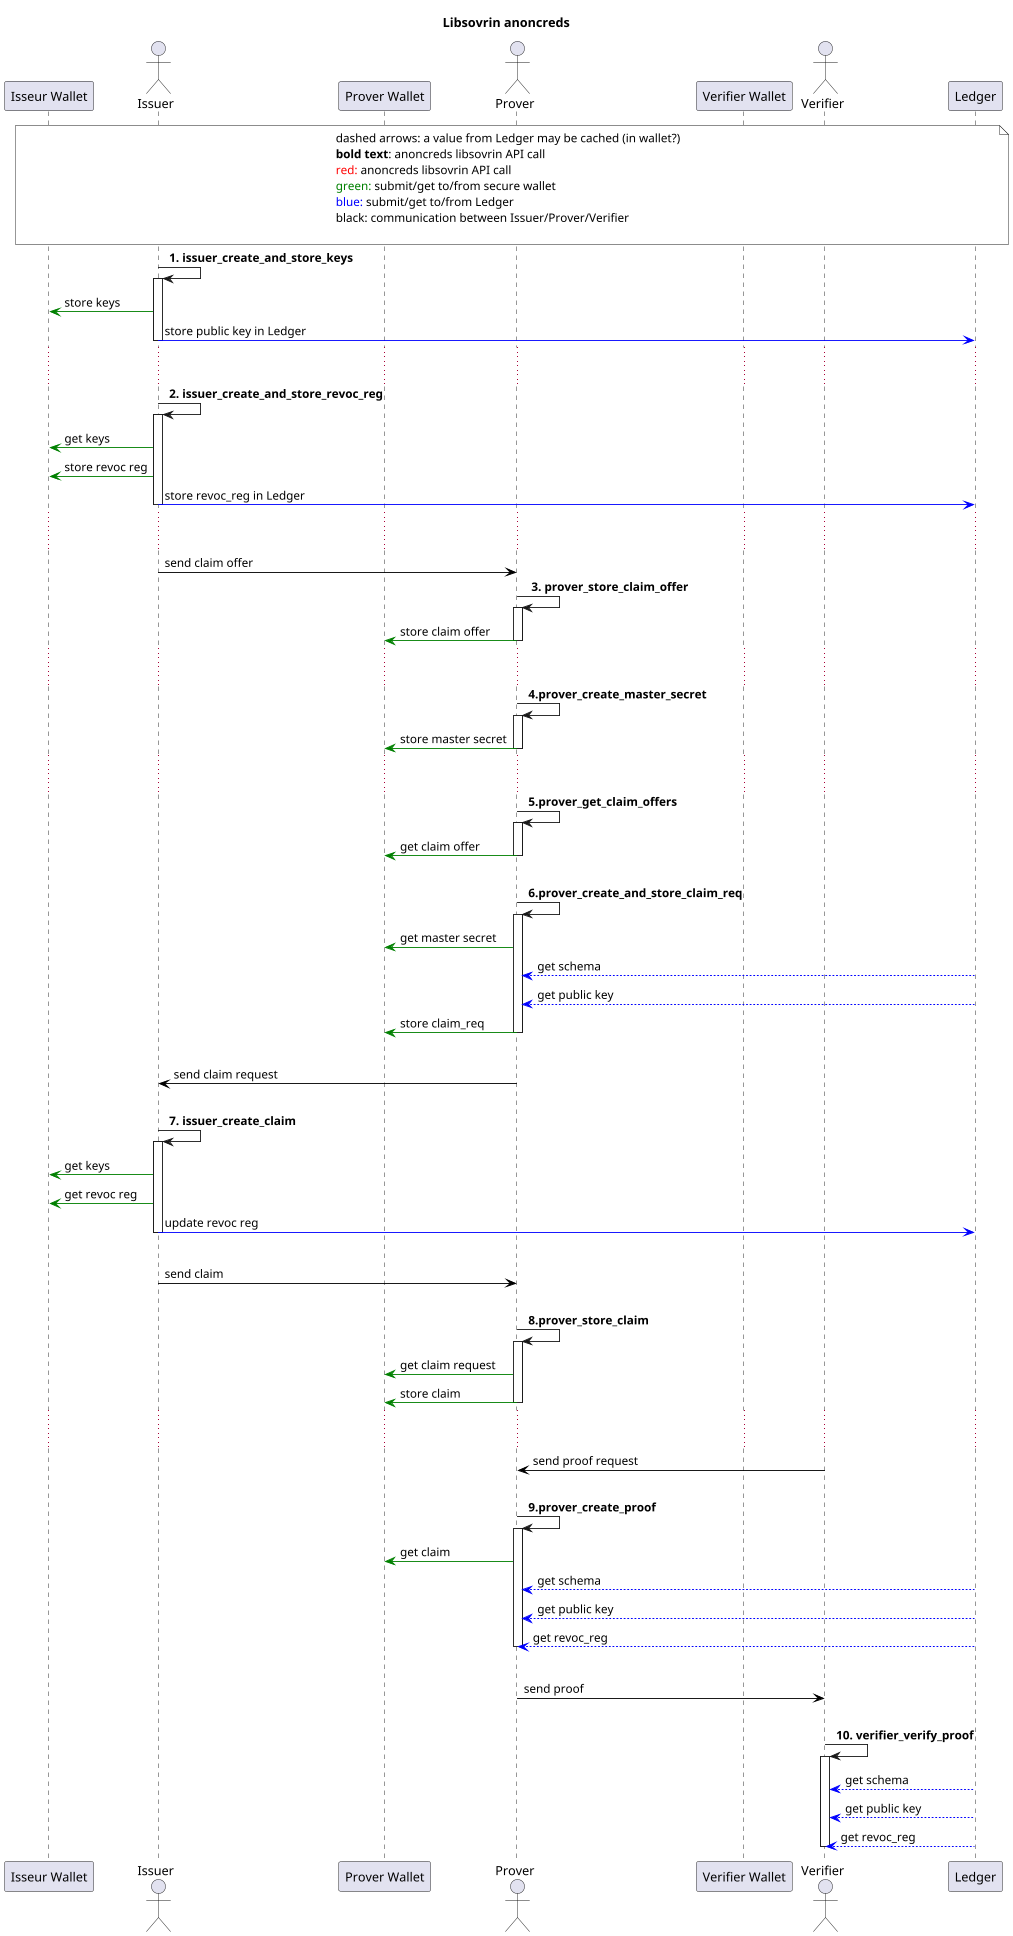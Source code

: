 @startuml
title Libsovrin anoncreds
scale 0.9
participant "Isseur Wallet" as IW
actor Issuer as I

participant "Prover Wallet" as PW
actor Prover as P

participant "Verifier Wallet" as VW
actor Verifier as V

participant "Ledger" as L


note over IW, L #white
    dashed arrows: a value from Ledger may be cached (in wallet?)
    <b>bold text</b>: anoncreds libsovrin API call
    <font color=red>red:</font> anoncreds libsovrin API call
    <font color=green>green:</font> submit/get to/from secure wallet
    <font color=blue>blue:</font> submit/get to/from Ledger
    black: communication between Issuer/Prover/Verifier

endnote



I -> I: <b>1. issuer_create_and_store_keys
activate I
I -[#green]> IW: store keys
I-[#blue]>L: store public key in Ledger
deactivate I
... ...

I -> I: <b>2. issuer_create_and_store_revoc_reg
activate I
I -[#green]> IW: get keys
I -[#green]> IW: store revoc reg
I-[#blue]>L: store revoc_reg in Ledger
deactivate I

... ...

I -[#black]> P: send claim offer

P -> P: <b> 3. prover_store_claim_offer
activate P
P -[#green]> PW: store claim offer
deactivate P

... ...

P -> P: <b>4.prover_create_master_secret
activate P
P -[#green]> PW: store master secret
deactivate P

... ...

P -> P: <b>5.prover_get_claim_offers
activate P
P -[#green]> PW: get claim offer
deactivate P

|||

P -> P: <b>6.prover_create_and_store_claim_req
activate P
P -[#green]> PW: get master secret
L -[#blue]-> P: get schema
L -[#blue]-> P: get public key
P -[#green]> PW: store claim_req
deactivate P

|||

P -[#black]> I: send claim request

|||

I -> I: <b>7. issuer_create_claim
activate I
I -[#green]> IW: get keys
I -[#green]> IW: get revoc reg
I -[#blue]> L: update revoc reg
deactivate I

|||

I -[#black]> P: send claim

|||

P -> P: <b>8.prover_store_claim
activate P
P -[#green]> PW: get claim request
P -[#green]> PW: store claim
deactivate P

... ...

V -[#black]> P: send proof request

|||

P -> P: <b>9.prover_create_proof
activate P
P -[#green]> PW: get claim
L -[#blue]-> P: get schema
L -[#blue]-> P: get public key
L -[#blue]-> P: get revoc_reg
deactivate P

|||

P -[#black]> V: send proof

|||

V -> V: <b>10. verifier_verify_proof
activate V
L -[#blue]-> V: get schema
L -[#blue]-> V: get public key
L -[#blue]-> V: get revoc_reg
deactivate V

@enduml
